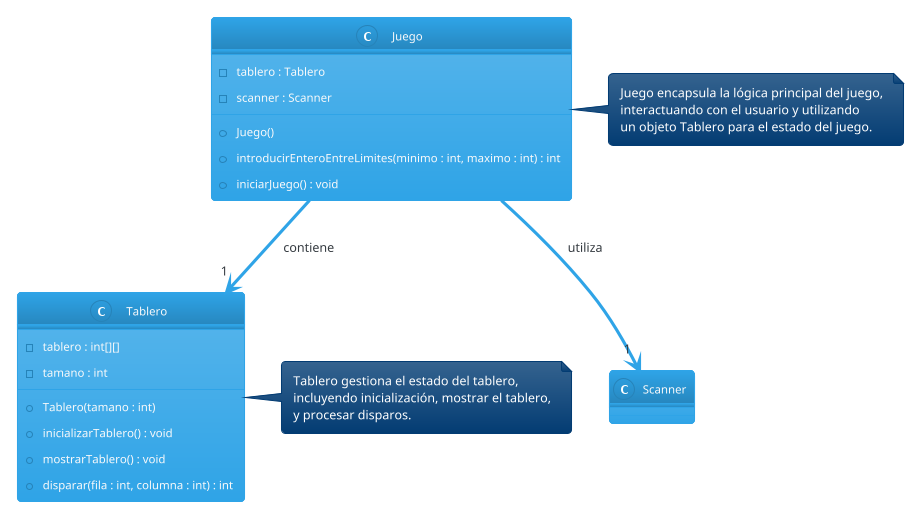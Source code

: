 @startuml
!theme cerulean

class Tablero {
    - tablero : int[][]
    - tamano : int
    + Tablero(tamano : int)
    + inicializarTablero() : void
    + mostrarTablero() : void
    + disparar(fila : int, columna : int) : int
}

class Juego {
    - tablero : Tablero
    - scanner : Scanner
    + Juego()
    + introducirEnteroEntreLimites(minimo : int, maximo : int) : int
    + iniciarJuego() : void
}

Juego --> "1" Tablero : contiene
Juego --> "1" Scanner : utiliza

note right of Tablero
  Tablero gestiona el estado del tablero,
  incluyendo inicialización, mostrar el tablero,
  y procesar disparos.
end note

note right of Juego
  Juego encapsula la lógica principal del juego,
  interactuando con el usuario y utilizando
  un objeto Tablero para el estado del juego.
end note

@enduml
